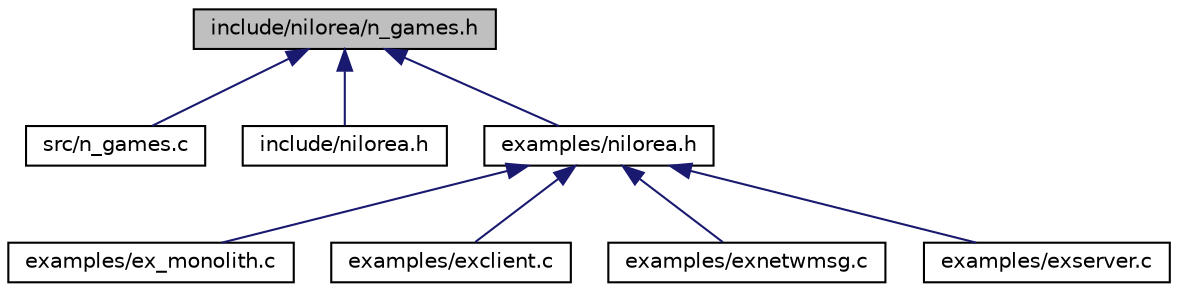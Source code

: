 digraph G
{
  edge [fontname="Helvetica",fontsize="10",labelfontname="Helvetica",labelfontsize="10"];
  node [fontname="Helvetica",fontsize="10",shape=record];
  Node1 [label="include/nilorea/n_games.h",height=0.2,width=0.4,color="black", fillcolor="grey75", style="filled" fontcolor="black"];
  Node1 -> Node2 [dir=back,color="midnightblue",fontsize="10",style="solid",fontname="Helvetica"];
  Node2 [label="src/n_games.c",height=0.2,width=0.4,color="black", fillcolor="white", style="filled",URL="$n__games_8c.html"];
  Node1 -> Node3 [dir=back,color="midnightblue",fontsize="10",style="solid",fontname="Helvetica"];
  Node3 [label="include/nilorea.h",height=0.2,width=0.4,color="black", fillcolor="white", style="filled",URL="$include_2nilorea_8h_source.html"];
  Node1 -> Node4 [dir=back,color="midnightblue",fontsize="10",style="solid",fontname="Helvetica"];
  Node4 [label="examples/nilorea.h",height=0.2,width=0.4,color="black", fillcolor="white", style="filled",URL="$examples_2nilorea_8h_source.html"];
  Node4 -> Node5 [dir=back,color="midnightblue",fontsize="10",style="solid",fontname="Helvetica"];
  Node5 [label="examples/ex_monolith.c",height=0.2,width=0.4,color="black", fillcolor="white", style="filled",URL="$ex__monolith_8c_source.html"];
  Node4 -> Node6 [dir=back,color="midnightblue",fontsize="10",style="solid",fontname="Helvetica"];
  Node6 [label="examples/exclient.c",height=0.2,width=0.4,color="black", fillcolor="white", style="filled",URL="$exclient_8c.html"];
  Node4 -> Node7 [dir=back,color="midnightblue",fontsize="10",style="solid",fontname="Helvetica"];
  Node7 [label="examples/exnetwmsg.c",height=0.2,width=0.4,color="black", fillcolor="white", style="filled",URL="$exnetwmsg_8c_source.html"];
  Node4 -> Node8 [dir=back,color="midnightblue",fontsize="10",style="solid",fontname="Helvetica"];
  Node8 [label="examples/exserver.c",height=0.2,width=0.4,color="black", fillcolor="white", style="filled",URL="$exserver_8c.html"];
}
